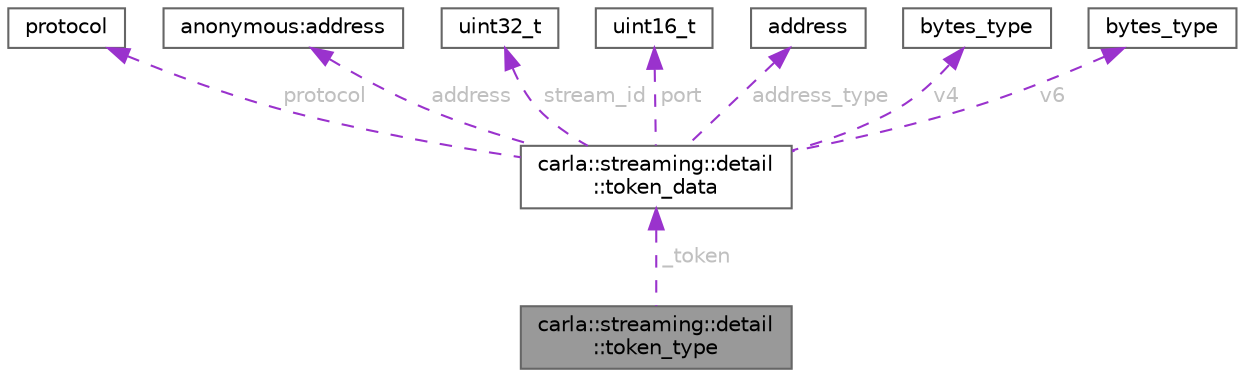 digraph "carla::streaming::detail::token_type"
{
 // INTERACTIVE_SVG=YES
 // LATEX_PDF_SIZE
  bgcolor="transparent";
  edge [fontname=Helvetica,fontsize=10,labelfontname=Helvetica,labelfontsize=10];
  node [fontname=Helvetica,fontsize=10,shape=box,height=0.2,width=0.4];
  Node1 [id="Node000001",label="carla::streaming::detail\l::token_type",height=0.2,width=0.4,color="gray40", fillcolor="grey60", style="filled", fontcolor="black",tooltip="Serializes a stream endpoint."];
  Node2 -> Node1 [id="edge1_Node000001_Node000002",dir="back",color="darkorchid3",style="dashed",tooltip=" ",label=" _token",fontcolor="grey" ];
  Node2 [id="Node000002",label="carla::streaming::detail\l::token_data",height=0.2,width=0.4,color="gray40", fillcolor="white", style="filled",URL="$d9/da8/structcarla_1_1streaming_1_1detail_1_1token__data.html",tooltip=" "];
  Node3 -> Node2 [id="edge2_Node000002_Node000003",dir="back",color="darkorchid3",style="dashed",tooltip=" ",label=" protocol",fontcolor="grey" ];
  Node3 [id="Node000003",label="protocol",height=0.2,width=0.4,color="gray40", fillcolor="white", style="filled",tooltip=" "];
  Node4 -> Node2 [id="edge3_Node000002_Node000004",dir="back",color="darkorchid3",style="dashed",tooltip=" ",label=" address",fontcolor="grey" ];
  Node4 [id="Node000004",label="anonymous:address",height=0.2,width=0.4,color="gray40", fillcolor="white", style="filled",tooltip=" "];
  Node5 -> Node2 [id="edge4_Node000002_Node000005",dir="back",color="darkorchid3",style="dashed",tooltip=" ",label=" stream_id",fontcolor="grey" ];
  Node5 [id="Node000005",label="uint32_t",height=0.2,width=0.4,color="gray40", fillcolor="white", style="filled",tooltip=" "];
  Node6 -> Node2 [id="edge5_Node000002_Node000006",dir="back",color="darkorchid3",style="dashed",tooltip=" ",label=" port",fontcolor="grey" ];
  Node6 [id="Node000006",label="uint16_t",height=0.2,width=0.4,color="gray40", fillcolor="white", style="filled",tooltip=" "];
  Node7 -> Node2 [id="edge6_Node000002_Node000007",dir="back",color="darkorchid3",style="dashed",tooltip=" ",label=" address_type",fontcolor="grey" ];
  Node7 [id="Node000007",label="address",height=0.2,width=0.4,color="gray40", fillcolor="white", style="filled",tooltip=" "];
  Node8 -> Node2 [id="edge7_Node000002_Node000008",dir="back",color="darkorchid3",style="dashed",tooltip=" ",label=" v4",fontcolor="grey" ];
  Node8 [id="Node000008",label="bytes_type",height=0.2,width=0.4,color="gray40", fillcolor="white", style="filled",tooltip=" "];
  Node9 -> Node2 [id="edge8_Node000002_Node000009",dir="back",color="darkorchid3",style="dashed",tooltip=" ",label=" v6",fontcolor="grey" ];
  Node9 [id="Node000009",label="bytes_type",height=0.2,width=0.4,color="gray40", fillcolor="white", style="filled",tooltip=" "];
}
